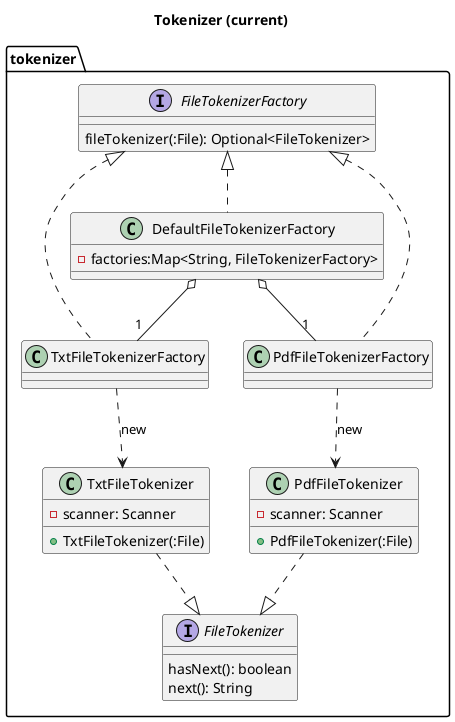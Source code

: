 @startuml

title Tokenizer (current)

package tokenizer {

    interface FileTokenizerFactory {
        fileTokenizer(:File): Optional<FileTokenizer>
    }

    interface FileTokenizer {
        hasNext(): boolean
        next(): String
    }

    class DefaultFileTokenizerFactory {
        - factories:Map<String, FileTokenizerFactory>
    }

    FileTokenizerFactory <|.. DefaultFileTokenizerFactory

    class TxtFileTokenizer {
        - scanner: Scanner
        + TxtFileTokenizer(:File)
    }


    class PdfFileTokenizer {
        - scanner: Scanner
        + PdfFileTokenizer(:File)
    }

    TxtFileTokenizer ..|> FileTokenizer
    PdfFileTokenizer ..|> FileTokenizer

    class TxtFileTokenizerFactory { }
    class PdfFileTokenizerFactory { }

    FileTokenizerFactory <|.. TxtFileTokenizerFactory
    FileTokenizerFactory <|.. PdfFileTokenizerFactory

    TxtFileTokenizerFactory ..> TxtFileTokenizer :new
    PdfFileTokenizerFactory ..> PdfFileTokenizer :new

    DefaultFileTokenizerFactory o-- "1" TxtFileTokenizerFactory
    DefaultFileTokenizerFactory o-- "1" PdfFileTokenizerFactory
}

@enduml